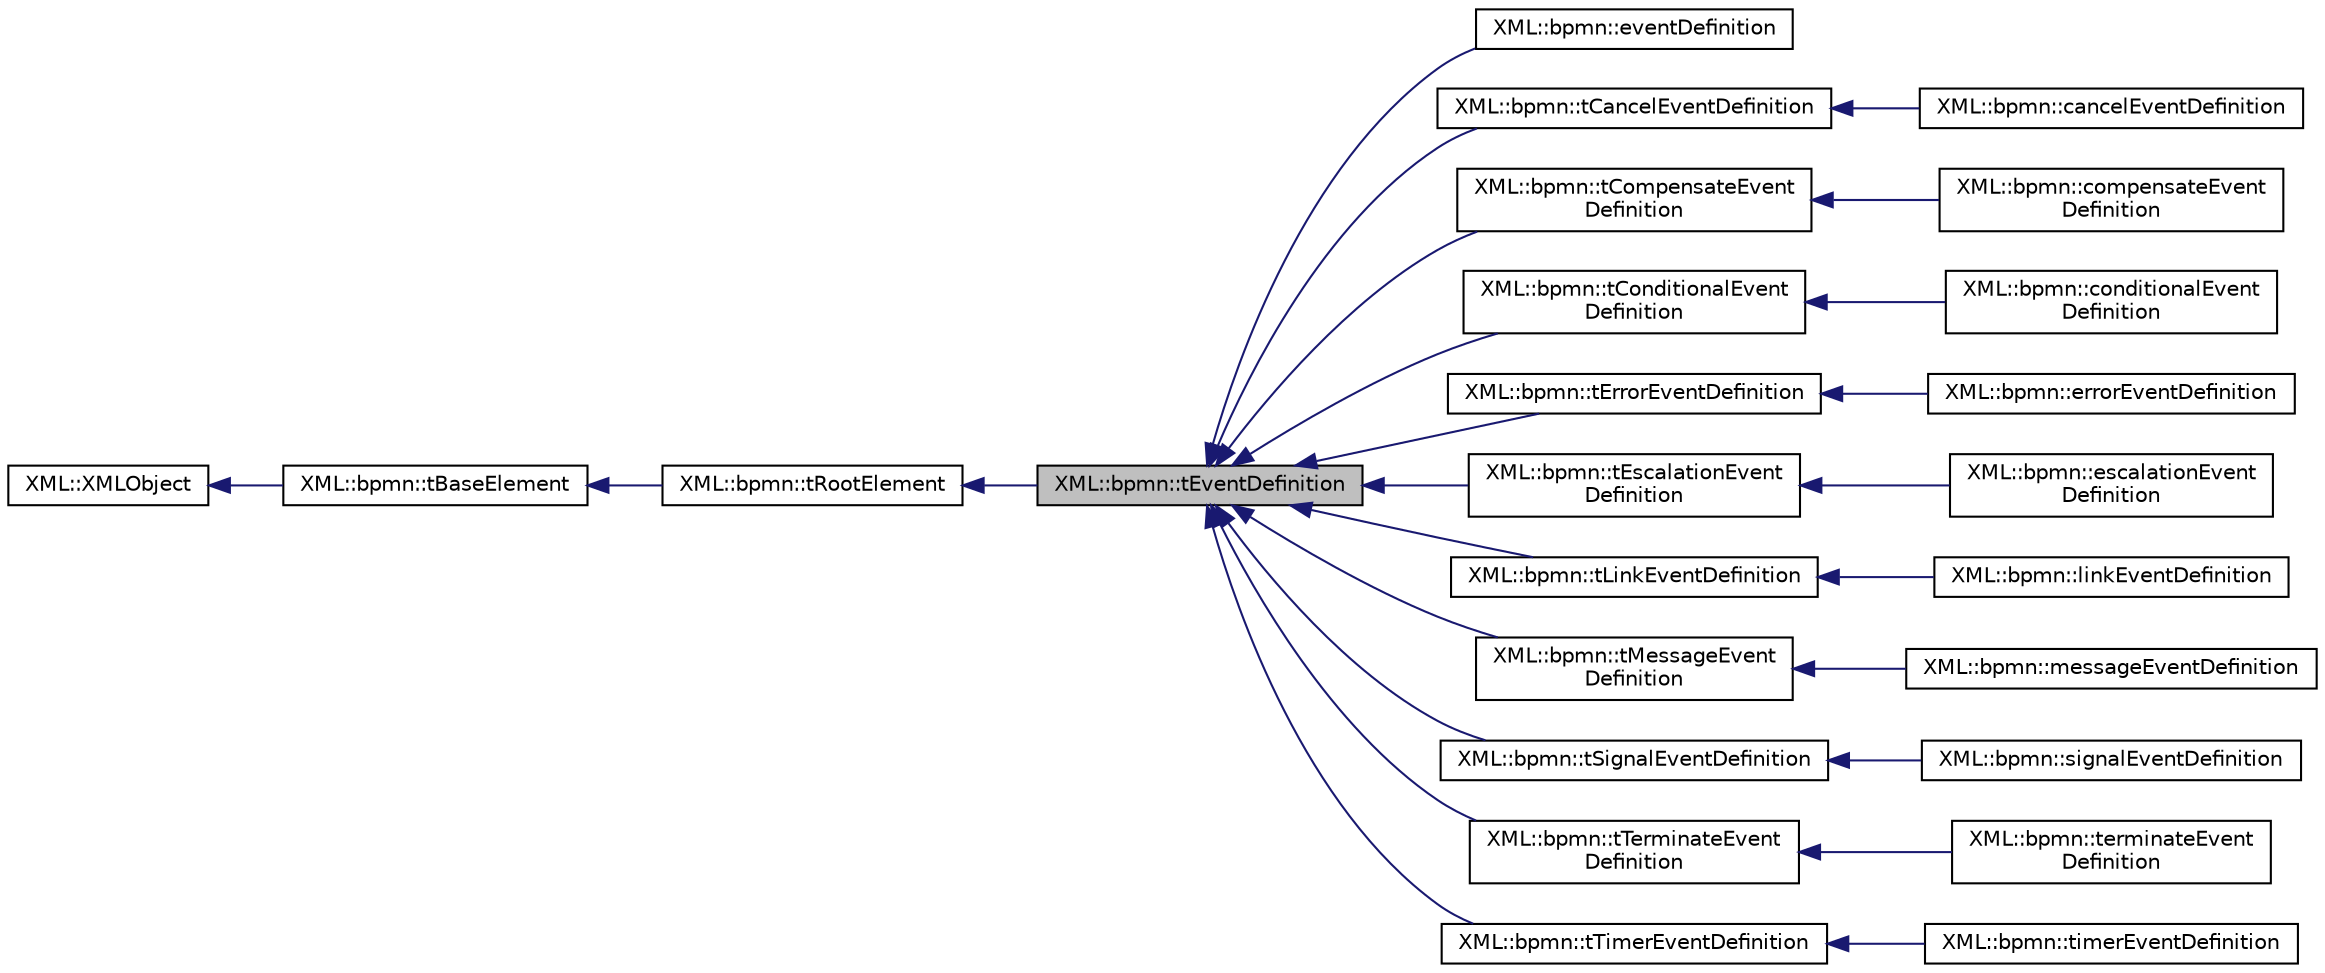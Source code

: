 digraph "XML::bpmn::tEventDefinition"
{
 // LATEX_PDF_SIZE
  edge [fontname="Helvetica",fontsize="10",labelfontname="Helvetica",labelfontsize="10"];
  node [fontname="Helvetica",fontsize="10",shape=record];
  rankdir="LR";
  Node1 [label="XML::bpmn::tEventDefinition",height=0.2,width=0.4,color="black", fillcolor="grey75", style="filled", fontcolor="black",tooltip=" "];
  Node2 -> Node1 [dir="back",color="midnightblue",fontsize="10",style="solid",fontname="Helvetica"];
  Node2 [label="XML::bpmn::tRootElement",height=0.2,width=0.4,color="black", fillcolor="white", style="filled",URL="$classXML_1_1bpmn_1_1tRootElement.html",tooltip=" "];
  Node3 -> Node2 [dir="back",color="midnightblue",fontsize="10",style="solid",fontname="Helvetica"];
  Node3 [label="XML::bpmn::tBaseElement",height=0.2,width=0.4,color="black", fillcolor="white", style="filled",URL="$classXML_1_1bpmn_1_1tBaseElement.html",tooltip=" "];
  Node4 -> Node3 [dir="back",color="midnightblue",fontsize="10",style="solid",fontname="Helvetica"];
  Node4 [label="XML::XMLObject",height=0.2,width=0.4,color="black", fillcolor="white", style="filled",URL="$classXML_1_1XMLObject.html",tooltip=" "];
  Node1 -> Node5 [dir="back",color="midnightblue",fontsize="10",style="solid",fontname="Helvetica"];
  Node5 [label="XML::bpmn::eventDefinition",height=0.2,width=0.4,color="black", fillcolor="white", style="filled",URL="$classXML_1_1bpmn_1_1eventDefinition.html",tooltip=" "];
  Node1 -> Node6 [dir="back",color="midnightblue",fontsize="10",style="solid",fontname="Helvetica"];
  Node6 [label="XML::bpmn::tCancelEventDefinition",height=0.2,width=0.4,color="black", fillcolor="white", style="filled",URL="$classXML_1_1bpmn_1_1tCancelEventDefinition.html",tooltip=" "];
  Node6 -> Node7 [dir="back",color="midnightblue",fontsize="10",style="solid",fontname="Helvetica"];
  Node7 [label="XML::bpmn::cancelEventDefinition",height=0.2,width=0.4,color="black", fillcolor="white", style="filled",URL="$classXML_1_1bpmn_1_1cancelEventDefinition.html",tooltip=" "];
  Node1 -> Node8 [dir="back",color="midnightblue",fontsize="10",style="solid",fontname="Helvetica"];
  Node8 [label="XML::bpmn::tCompensateEvent\lDefinition",height=0.2,width=0.4,color="black", fillcolor="white", style="filled",URL="$classXML_1_1bpmn_1_1tCompensateEventDefinition.html",tooltip=" "];
  Node8 -> Node9 [dir="back",color="midnightblue",fontsize="10",style="solid",fontname="Helvetica"];
  Node9 [label="XML::bpmn::compensateEvent\lDefinition",height=0.2,width=0.4,color="black", fillcolor="white", style="filled",URL="$classXML_1_1bpmn_1_1compensateEventDefinition.html",tooltip=" "];
  Node1 -> Node10 [dir="back",color="midnightblue",fontsize="10",style="solid",fontname="Helvetica"];
  Node10 [label="XML::bpmn::tConditionalEvent\lDefinition",height=0.2,width=0.4,color="black", fillcolor="white", style="filled",URL="$classXML_1_1bpmn_1_1tConditionalEventDefinition.html",tooltip=" "];
  Node10 -> Node11 [dir="back",color="midnightblue",fontsize="10",style="solid",fontname="Helvetica"];
  Node11 [label="XML::bpmn::conditionalEvent\lDefinition",height=0.2,width=0.4,color="black", fillcolor="white", style="filled",URL="$classXML_1_1bpmn_1_1conditionalEventDefinition.html",tooltip=" "];
  Node1 -> Node12 [dir="back",color="midnightblue",fontsize="10",style="solid",fontname="Helvetica"];
  Node12 [label="XML::bpmn::tErrorEventDefinition",height=0.2,width=0.4,color="black", fillcolor="white", style="filled",URL="$classXML_1_1bpmn_1_1tErrorEventDefinition.html",tooltip=" "];
  Node12 -> Node13 [dir="back",color="midnightblue",fontsize="10",style="solid",fontname="Helvetica"];
  Node13 [label="XML::bpmn::errorEventDefinition",height=0.2,width=0.4,color="black", fillcolor="white", style="filled",URL="$classXML_1_1bpmn_1_1errorEventDefinition.html",tooltip=" "];
  Node1 -> Node14 [dir="back",color="midnightblue",fontsize="10",style="solid",fontname="Helvetica"];
  Node14 [label="XML::bpmn::tEscalationEvent\lDefinition",height=0.2,width=0.4,color="black", fillcolor="white", style="filled",URL="$classXML_1_1bpmn_1_1tEscalationEventDefinition.html",tooltip=" "];
  Node14 -> Node15 [dir="back",color="midnightblue",fontsize="10",style="solid",fontname="Helvetica"];
  Node15 [label="XML::bpmn::escalationEvent\lDefinition",height=0.2,width=0.4,color="black", fillcolor="white", style="filled",URL="$classXML_1_1bpmn_1_1escalationEventDefinition.html",tooltip=" "];
  Node1 -> Node16 [dir="back",color="midnightblue",fontsize="10",style="solid",fontname="Helvetica"];
  Node16 [label="XML::bpmn::tLinkEventDefinition",height=0.2,width=0.4,color="black", fillcolor="white", style="filled",URL="$classXML_1_1bpmn_1_1tLinkEventDefinition.html",tooltip=" "];
  Node16 -> Node17 [dir="back",color="midnightblue",fontsize="10",style="solid",fontname="Helvetica"];
  Node17 [label="XML::bpmn::linkEventDefinition",height=0.2,width=0.4,color="black", fillcolor="white", style="filled",URL="$classXML_1_1bpmn_1_1linkEventDefinition.html",tooltip=" "];
  Node1 -> Node18 [dir="back",color="midnightblue",fontsize="10",style="solid",fontname="Helvetica"];
  Node18 [label="XML::bpmn::tMessageEvent\lDefinition",height=0.2,width=0.4,color="black", fillcolor="white", style="filled",URL="$classXML_1_1bpmn_1_1tMessageEventDefinition.html",tooltip=" "];
  Node18 -> Node19 [dir="back",color="midnightblue",fontsize="10",style="solid",fontname="Helvetica"];
  Node19 [label="XML::bpmn::messageEventDefinition",height=0.2,width=0.4,color="black", fillcolor="white", style="filled",URL="$classXML_1_1bpmn_1_1messageEventDefinition.html",tooltip=" "];
  Node1 -> Node20 [dir="back",color="midnightblue",fontsize="10",style="solid",fontname="Helvetica"];
  Node20 [label="XML::bpmn::tSignalEventDefinition",height=0.2,width=0.4,color="black", fillcolor="white", style="filled",URL="$classXML_1_1bpmn_1_1tSignalEventDefinition.html",tooltip=" "];
  Node20 -> Node21 [dir="back",color="midnightblue",fontsize="10",style="solid",fontname="Helvetica"];
  Node21 [label="XML::bpmn::signalEventDefinition",height=0.2,width=0.4,color="black", fillcolor="white", style="filled",URL="$classXML_1_1bpmn_1_1signalEventDefinition.html",tooltip=" "];
  Node1 -> Node22 [dir="back",color="midnightblue",fontsize="10",style="solid",fontname="Helvetica"];
  Node22 [label="XML::bpmn::tTerminateEvent\lDefinition",height=0.2,width=0.4,color="black", fillcolor="white", style="filled",URL="$classXML_1_1bpmn_1_1tTerminateEventDefinition.html",tooltip=" "];
  Node22 -> Node23 [dir="back",color="midnightblue",fontsize="10",style="solid",fontname="Helvetica"];
  Node23 [label="XML::bpmn::terminateEvent\lDefinition",height=0.2,width=0.4,color="black", fillcolor="white", style="filled",URL="$classXML_1_1bpmn_1_1terminateEventDefinition.html",tooltip=" "];
  Node1 -> Node24 [dir="back",color="midnightblue",fontsize="10",style="solid",fontname="Helvetica"];
  Node24 [label="XML::bpmn::tTimerEventDefinition",height=0.2,width=0.4,color="black", fillcolor="white", style="filled",URL="$classXML_1_1bpmn_1_1tTimerEventDefinition.html",tooltip=" "];
  Node24 -> Node25 [dir="back",color="midnightblue",fontsize="10",style="solid",fontname="Helvetica"];
  Node25 [label="XML::bpmn::timerEventDefinition",height=0.2,width=0.4,color="black", fillcolor="white", style="filled",URL="$classXML_1_1bpmn_1_1timerEventDefinition.html",tooltip=" "];
}
